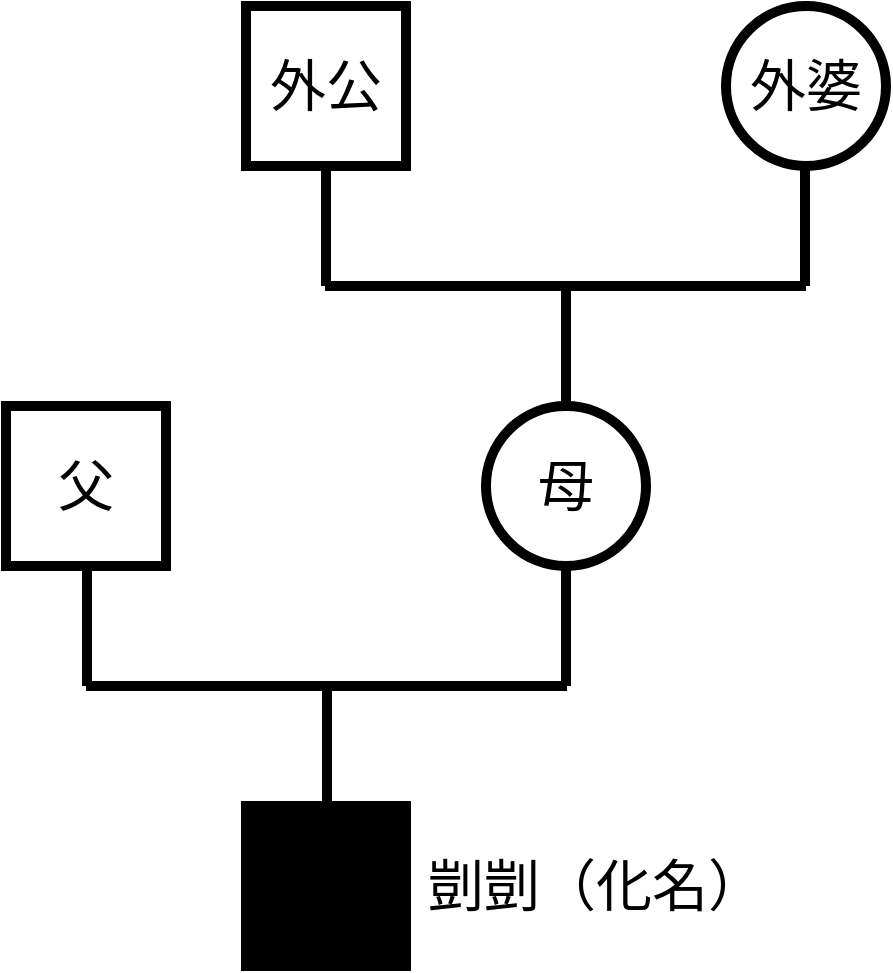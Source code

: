 <mxfile version="26.2.9">
  <diagram name="Page-1" id="m5DJ417UxSl8OukzzsTY">
    <mxGraphModel dx="1428" dy="863" grid="1" gridSize="10" guides="1" tooltips="1" connect="1" arrows="1" fold="1" page="1" pageScale="1" pageWidth="850" pageHeight="1100" math="0" shadow="0">
      <root>
        <mxCell id="0" />
        <mxCell id="1" parent="0" />
        <mxCell id="ATchxaflrgWrS_Gu--4H-1" value="&lt;font style=&quot;font-size: 28px;&quot;&gt;外公&lt;/font&gt;" style="whiteSpace=wrap;html=1;aspect=fixed;strokeWidth=5;" parent="1" vertex="1">
          <mxGeometry x="350" y="220" width="80" height="80" as="geometry" />
        </mxCell>
        <mxCell id="ATchxaflrgWrS_Gu--4H-2" value="&lt;font style=&quot;font-size: 28px;&quot;&gt;外婆&lt;/font&gt;" style="ellipse;whiteSpace=wrap;html=1;aspect=fixed;strokeWidth=5;" parent="1" vertex="1">
          <mxGeometry x="590" y="220" width="80" height="80" as="geometry" />
        </mxCell>
        <mxCell id="ATchxaflrgWrS_Gu--4H-3" value="" style="endArrow=none;html=1;rounded=0;strokeWidth=5;" parent="1" edge="1">
          <mxGeometry width="50" height="50" relative="1" as="geometry">
            <mxPoint x="390" y="360" as="sourcePoint" />
            <mxPoint x="390" y="300" as="targetPoint" />
          </mxGeometry>
        </mxCell>
        <mxCell id="ATchxaflrgWrS_Gu--4H-4" value="" style="endArrow=none;html=1;rounded=0;strokeWidth=5;" parent="1" edge="1">
          <mxGeometry width="50" height="50" relative="1" as="geometry">
            <mxPoint x="629.5" y="360" as="sourcePoint" />
            <mxPoint x="629.5" y="300" as="targetPoint" />
          </mxGeometry>
        </mxCell>
        <mxCell id="ATchxaflrgWrS_Gu--4H-5" value="" style="endArrow=none;html=1;rounded=0;strokeWidth=5;" parent="1" edge="1">
          <mxGeometry width="50" height="50" relative="1" as="geometry">
            <mxPoint x="630" y="360" as="sourcePoint" />
            <mxPoint x="389.5" y="360" as="targetPoint" />
          </mxGeometry>
        </mxCell>
        <mxCell id="ATchxaflrgWrS_Gu--4H-6" value="" style="endArrow=none;html=1;rounded=0;strokeWidth=5;" parent="1" edge="1">
          <mxGeometry width="50" height="50" relative="1" as="geometry">
            <mxPoint x="510" y="420" as="sourcePoint" />
            <mxPoint x="510" y="360" as="targetPoint" />
          </mxGeometry>
        </mxCell>
        <mxCell id="ATchxaflrgWrS_Gu--4H-7" value="&lt;font style=&quot;font-size: 28px;&quot;&gt;母&lt;/font&gt;" style="ellipse;whiteSpace=wrap;html=1;aspect=fixed;strokeWidth=5;" parent="1" vertex="1">
          <mxGeometry x="470" y="420" width="80" height="80" as="geometry" />
        </mxCell>
        <mxCell id="ATchxaflrgWrS_Gu--4H-8" value="&lt;font style=&quot;font-size: 28px;&quot;&gt;父&lt;/font&gt;" style="whiteSpace=wrap;html=1;aspect=fixed;strokeWidth=5;" parent="1" vertex="1">
          <mxGeometry x="230" y="420" width="80" height="80" as="geometry" />
        </mxCell>
        <mxCell id="ATchxaflrgWrS_Gu--4H-9" value="" style="whiteSpace=wrap;html=1;aspect=fixed;strokeWidth=5;fillColor=#000000;fontColor=none;noLabel=1;" parent="1" vertex="1">
          <mxGeometry x="350" y="620" width="80" height="80" as="geometry" />
        </mxCell>
        <mxCell id="ATchxaflrgWrS_Gu--4H-10" value="" style="endArrow=none;html=1;rounded=0;strokeWidth=5;" parent="1" edge="1">
          <mxGeometry width="50" height="50" relative="1" as="geometry">
            <mxPoint x="270.5" y="560" as="sourcePoint" />
            <mxPoint x="270.5" y="500" as="targetPoint" />
          </mxGeometry>
        </mxCell>
        <mxCell id="ATchxaflrgWrS_Gu--4H-11" value="" style="endArrow=none;html=1;rounded=0;strokeWidth=5;" parent="1" edge="1">
          <mxGeometry width="50" height="50" relative="1" as="geometry">
            <mxPoint x="510" y="560" as="sourcePoint" />
            <mxPoint x="510" y="500" as="targetPoint" />
          </mxGeometry>
        </mxCell>
        <mxCell id="ATchxaflrgWrS_Gu--4H-12" value="" style="endArrow=none;html=1;rounded=0;strokeWidth=5;" parent="1" edge="1">
          <mxGeometry width="50" height="50" relative="1" as="geometry">
            <mxPoint x="510.5" y="560" as="sourcePoint" />
            <mxPoint x="270" y="560" as="targetPoint" />
          </mxGeometry>
        </mxCell>
        <mxCell id="ATchxaflrgWrS_Gu--4H-13" value="" style="endArrow=none;html=1;rounded=0;strokeWidth=5;" parent="1" edge="1">
          <mxGeometry width="50" height="50" relative="1" as="geometry">
            <mxPoint x="390.5" y="620" as="sourcePoint" />
            <mxPoint x="390.5" y="560" as="targetPoint" />
          </mxGeometry>
        </mxCell>
        <mxCell id="7FdpoJ6kWm_gMD2es-R2-2" value="&lt;font style=&quot;font-size: 28px;&quot;&gt;剴剴（化名）&lt;/font&gt;" style="text;strokeColor=none;align=center;fillColor=none;html=1;verticalAlign=middle;whiteSpace=wrap;rounded=0;" vertex="1" parent="1">
          <mxGeometry x="430" y="645" width="190" height="30" as="geometry" />
        </mxCell>
      </root>
    </mxGraphModel>
  </diagram>
</mxfile>

